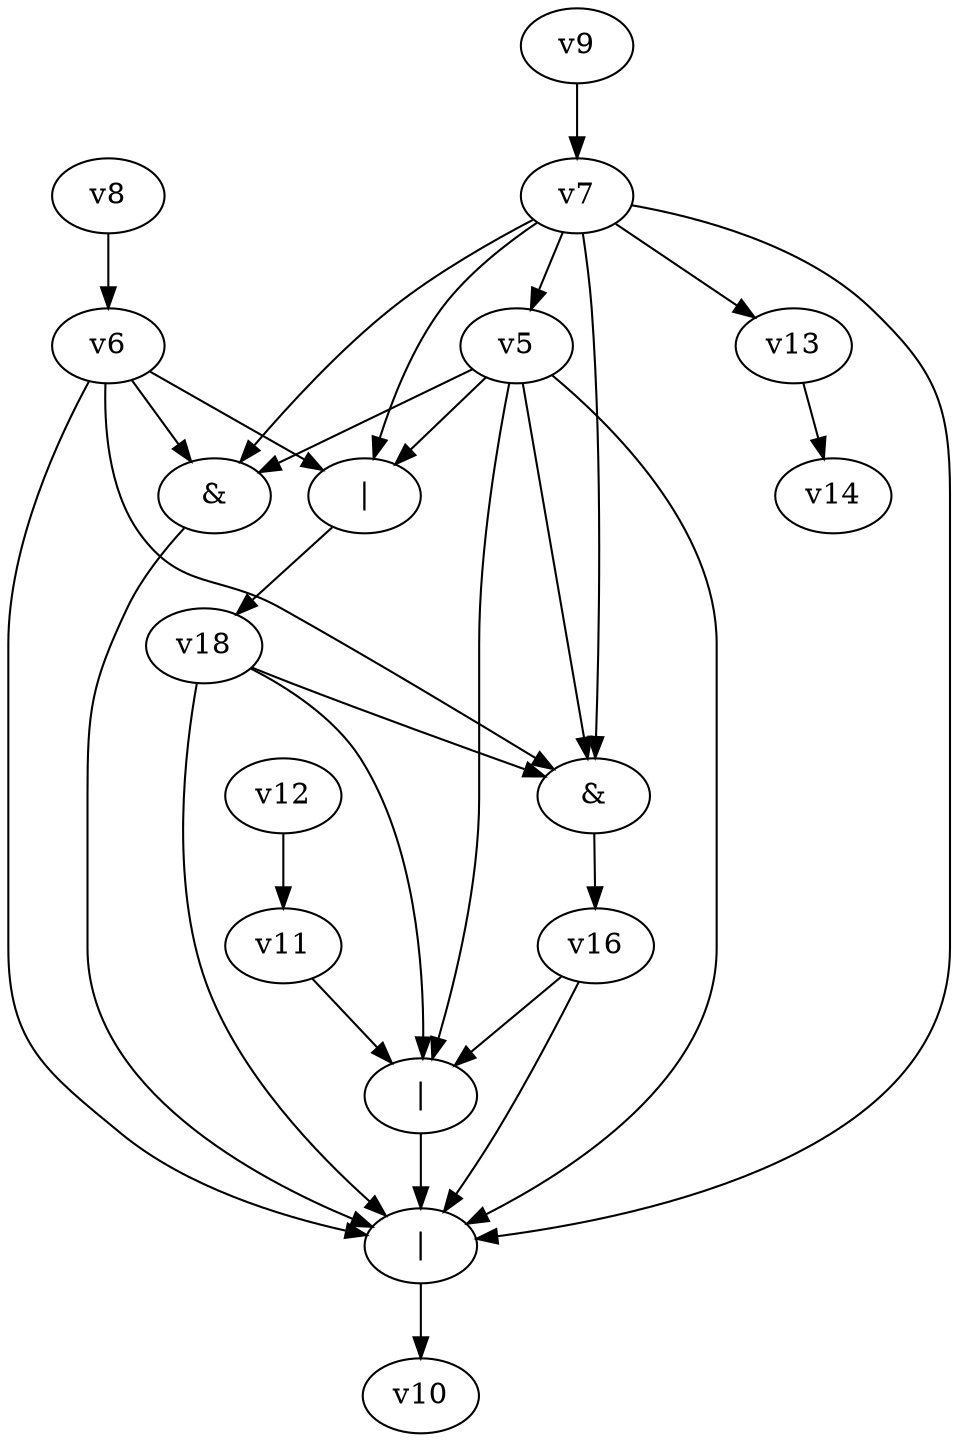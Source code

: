 digraph G { 
v0 [label="|"]; 
v1 [label="&"]; 
v2 [label="|"]; 
v15 [label="&"]; 
v17 [label="|"]; 
v0 -> v10;
v1 -> v0;
v2 -> v0;
v5 -> v0;
v5 -> v1;
v5 -> v2;
v5 -> v15 -> v16;
v5 -> v17 -> v18;
v6 -> v0;
v6 -> v1;
v6 -> v15;
v6 -> v17;
v7 -> v0;
v7 -> v1;
v7 -> v5;
v7 -> v13 -> v14;
v7 -> v15;
v7 -> v17;
v8 -> v6;
v9 -> v7;
v11 -> v2;
v12 -> v11;
v16 -> v0;
v16 -> v2;
v18 -> v0;
v18 -> v2;
v18 -> v15;
}